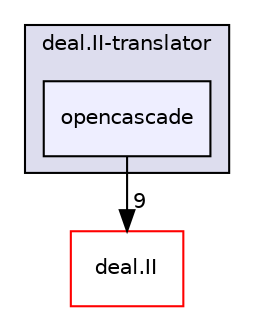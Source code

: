 digraph "include/deal.II-translator/opencascade" {
  compound=true
  node [ fontsize="10", fontname="Helvetica"];
  edge [ labelfontsize="10", labelfontname="Helvetica"];
  subgraph clusterdir_386d89ad50a3909c2af5a93b48d2c3ff {
    graph [ bgcolor="#ddddee", pencolor="black", label="deal.II-translator" fontname="Helvetica", fontsize="10", URL="dir_386d89ad50a3909c2af5a93b48d2c3ff.html"]
  dir_dcc7fa5dadc6611e69233968e56dcf5d [shape=box, label="opencascade", style="filled", fillcolor="#eeeeff", pencolor="black", URL="dir_dcc7fa5dadc6611e69233968e56dcf5d.html"];
  }
  dir_ee90d91a514b839c31faec7a1d916f67 [shape=box label="deal.II" fillcolor="white" style="filled" color="red" URL="dir_ee90d91a514b839c31faec7a1d916f67.html"];
  dir_dcc7fa5dadc6611e69233968e56dcf5d->dir_ee90d91a514b839c31faec7a1d916f67 [headlabel="9", labeldistance=1.5 headhref="dir_000032_000009.html"];
}
